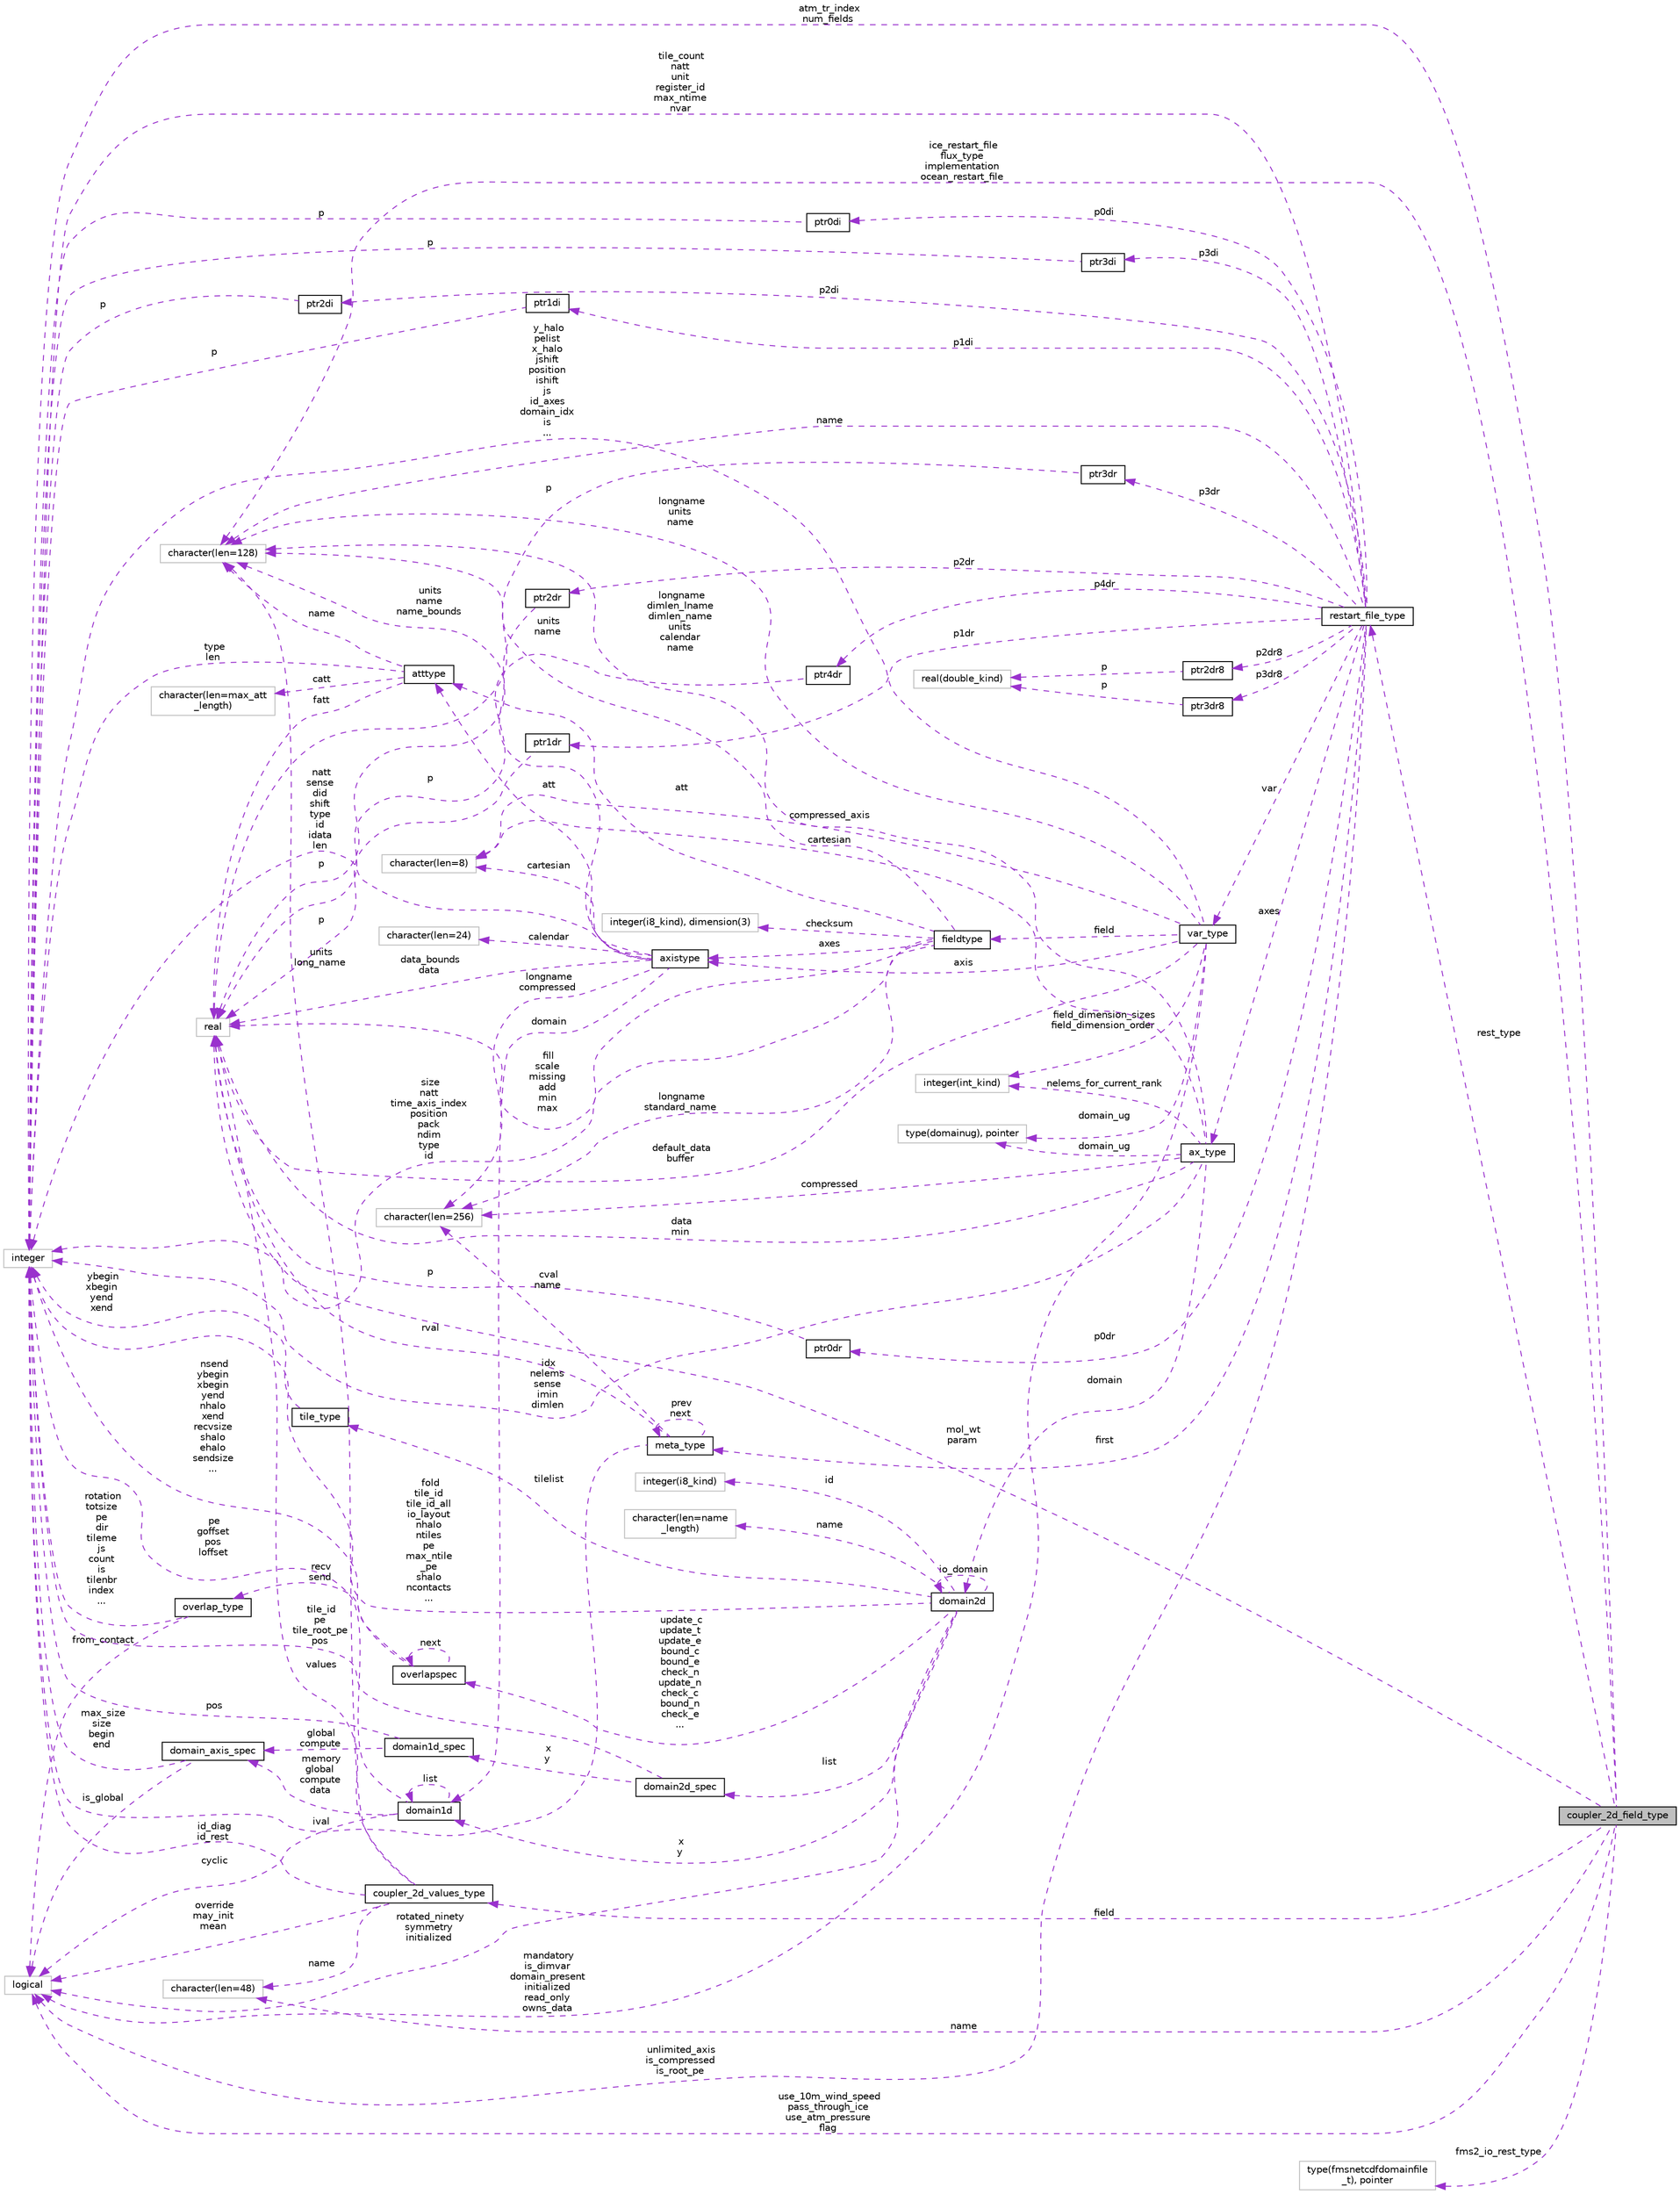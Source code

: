 digraph "coupler_2d_field_type"
{
 // INTERACTIVE_SVG=YES
 // LATEX_PDF_SIZE
  edge [fontname="Helvetica",fontsize="10",labelfontname="Helvetica",labelfontsize="10"];
  node [fontname="Helvetica",fontsize="10",shape=record];
  rankdir="LR";
  Node1 [label="coupler_2d_field_type",height=0.2,width=0.4,color="black", fillcolor="grey75", style="filled", fontcolor="black",tooltip="Coupler data for 2D fields."];
  Node2 -> Node1 [dir="back",color="darkorchid3",fontsize="10",style="dashed",label=" use_10m_wind_speed\npass_through_ice\nuse_atm_pressure\nflag" ,fontname="Helvetica"];
  Node2 [label="logical",height=0.2,width=0.4,color="grey75", fillcolor="white", style="filled",tooltip=" "];
  Node3 -> Node1 [dir="back",color="darkorchid3",fontsize="10",style="dashed",label=" rest_type" ,fontname="Helvetica"];
  Node3 [label="restart_file_type",height=0.2,width=0.4,color="black", fillcolor="white", style="filled",URL="$group__fms__io__mod.html#structfms__io__mod_1_1restart__file__type",tooltip=" "];
  Node4 -> Node3 [dir="back",color="darkorchid3",fontsize="10",style="dashed",label=" p2dr8" ,fontname="Helvetica"];
  Node4 [label="ptr2dr8",height=0.2,width=0.4,color="black", fillcolor="white", style="filled",URL="$group__fms__io__mod.html#structfms__io__mod_1_1ptr2dr8",tooltip=" "];
  Node5 -> Node4 [dir="back",color="darkorchid3",fontsize="10",style="dashed",label=" p" ,fontname="Helvetica"];
  Node5 [label="real(double_kind)",height=0.2,width=0.4,color="grey75", fillcolor="white", style="filled",tooltip=" "];
  Node2 -> Node3 [dir="back",color="darkorchid3",fontsize="10",style="dashed",label=" unlimited_axis\nis_compressed\nis_root_pe" ,fontname="Helvetica"];
  Node6 -> Node3 [dir="back",color="darkorchid3",fontsize="10",style="dashed",label=" p3dr8" ,fontname="Helvetica"];
  Node6 [label="ptr3dr8",height=0.2,width=0.4,color="black", fillcolor="white", style="filled",URL="$group__fms__io__mod.html#structfms__io__mod_1_1ptr3dr8",tooltip=" "];
  Node5 -> Node6 [dir="back",color="darkorchid3",fontsize="10",style="dashed",label=" p" ,fontname="Helvetica"];
  Node7 -> Node3 [dir="back",color="darkorchid3",fontsize="10",style="dashed",label=" p1dr" ,fontname="Helvetica"];
  Node7 [label="ptr1dr",height=0.2,width=0.4,color="black", fillcolor="white", style="filled",URL="$group__fms__io__mod.html#structfms__io__mod_1_1ptr1dr",tooltip=" "];
  Node8 -> Node7 [dir="back",color="darkorchid3",fontsize="10",style="dashed",label=" p" ,fontname="Helvetica"];
  Node8 [label="real",height=0.2,width=0.4,color="grey75", fillcolor="white", style="filled",tooltip=" "];
  Node9 -> Node3 [dir="back",color="darkorchid3",fontsize="10",style="dashed",label=" p0dr" ,fontname="Helvetica"];
  Node9 [label="ptr0dr",height=0.2,width=0.4,color="black", fillcolor="white", style="filled",URL="$group__fms__io__mod.html#structfms__io__mod_1_1ptr0dr",tooltip=" "];
  Node8 -> Node9 [dir="back",color="darkorchid3",fontsize="10",style="dashed",label=" p" ,fontname="Helvetica"];
  Node10 -> Node3 [dir="back",color="darkorchid3",fontsize="10",style="dashed",label=" first" ,fontname="Helvetica"];
  Node10 [label="meta_type",height=0.2,width=0.4,color="black", fillcolor="white", style="filled",URL="$group__fms__io__mod.html#structfms__io__mod_1_1meta__type",tooltip=" "];
  Node10 -> Node10 [dir="back",color="darkorchid3",fontsize="10",style="dashed",label=" prev\nnext" ,fontname="Helvetica"];
  Node11 -> Node10 [dir="back",color="darkorchid3",fontsize="10",style="dashed",label=" cval\nname" ,fontname="Helvetica"];
  Node11 [label="character(len=256)",height=0.2,width=0.4,color="grey75", fillcolor="white", style="filled",tooltip=" "];
  Node12 -> Node10 [dir="back",color="darkorchid3",fontsize="10",style="dashed",label=" ival" ,fontname="Helvetica"];
  Node12 [label="integer",height=0.2,width=0.4,color="grey75", fillcolor="white", style="filled",tooltip=" "];
  Node8 -> Node10 [dir="back",color="darkorchid3",fontsize="10",style="dashed",label=" rval" ,fontname="Helvetica"];
  Node13 -> Node3 [dir="back",color="darkorchid3",fontsize="10",style="dashed",label=" p3dr" ,fontname="Helvetica"];
  Node13 [label="ptr3dr",height=0.2,width=0.4,color="black", fillcolor="white", style="filled",URL="$group__fms__io__mod.html#structfms__io__mod_1_1ptr3dr",tooltip=" "];
  Node8 -> Node13 [dir="back",color="darkorchid3",fontsize="10",style="dashed",label=" p" ,fontname="Helvetica"];
  Node14 -> Node3 [dir="back",color="darkorchid3",fontsize="10",style="dashed",label=" p2dr" ,fontname="Helvetica"];
  Node14 [label="ptr2dr",height=0.2,width=0.4,color="black", fillcolor="white", style="filled",URL="$group__fms__io__mod.html#structfms__io__mod_1_1ptr2dr",tooltip=" "];
  Node8 -> Node14 [dir="back",color="darkorchid3",fontsize="10",style="dashed",label=" p" ,fontname="Helvetica"];
  Node15 -> Node3 [dir="back",color="darkorchid3",fontsize="10",style="dashed",label=" p4dr" ,fontname="Helvetica"];
  Node15 [label="ptr4dr",height=0.2,width=0.4,color="black", fillcolor="white", style="filled",URL="$group__fms__io__mod.html#structfms__io__mod_1_1ptr4dr",tooltip=" "];
  Node8 -> Node15 [dir="back",color="darkorchid3",fontsize="10",style="dashed",label=" p" ,fontname="Helvetica"];
  Node16 -> Node3 [dir="back",color="darkorchid3",fontsize="10",style="dashed",label=" axes" ,fontname="Helvetica"];
  Node16 [label="ax_type",height=0.2,width=0.4,color="black", fillcolor="white", style="filled",URL="$group__fms__io__mod.html#structfms__io__mod_1_1ax__type",tooltip=" "];
  Node17 -> Node16 [dir="back",color="darkorchid3",fontsize="10",style="dashed",label=" domain_ug" ,fontname="Helvetica"];
  Node17 [label="type(domainug), pointer",height=0.2,width=0.4,color="grey75", fillcolor="white", style="filled",tooltip=" "];
  Node18 -> Node16 [dir="back",color="darkorchid3",fontsize="10",style="dashed",label=" domain" ,fontname="Helvetica"];
  Node18 [label="domain2d",height=0.2,width=0.4,color="black", fillcolor="white", style="filled",URL="$group__mpp__domains__mod.html#structmpp__domains__mod_1_1domain2d",tooltip="The domain2D type contains all the necessary information to define the global, compute and data domai..."];
  Node2 -> Node18 [dir="back",color="darkorchid3",fontsize="10",style="dashed",label=" rotated_ninety\nsymmetry\ninitialized" ,fontname="Helvetica"];
  Node19 -> Node18 [dir="back",color="darkorchid3",fontsize="10",style="dashed",label=" x\ny" ,fontname="Helvetica"];
  Node19 [label="domain1d",height=0.2,width=0.4,color="black", fillcolor="white", style="filled",URL="$group__mpp__domains__mod.html#structmpp__domains__mod_1_1domain1d",tooltip="One dimensional domain used to manage shared data access between pes."];
  Node2 -> Node19 [dir="back",color="darkorchid3",fontsize="10",style="dashed",label=" cyclic" ,fontname="Helvetica"];
  Node19 -> Node19 [dir="back",color="darkorchid3",fontsize="10",style="dashed",label=" list" ,fontname="Helvetica"];
  Node20 -> Node19 [dir="back",color="darkorchid3",fontsize="10",style="dashed",label=" memory\nglobal\ncompute\ndata" ,fontname="Helvetica"];
  Node20 [label="domain_axis_spec",height=0.2,width=0.4,color="black", fillcolor="white", style="filled",URL="$group__mpp__domains__mod.html#structmpp__domains__mod_1_1domain__axis__spec",tooltip="Used to specify index limits along an axis of a domain."];
  Node2 -> Node20 [dir="back",color="darkorchid3",fontsize="10",style="dashed",label=" is_global" ,fontname="Helvetica"];
  Node12 -> Node20 [dir="back",color="darkorchid3",fontsize="10",style="dashed",label=" max_size\nsize\nbegin\nend" ,fontname="Helvetica"];
  Node12 -> Node19 [dir="back",color="darkorchid3",fontsize="10",style="dashed",label=" pe\ngoffset\npos\nloffset" ,fontname="Helvetica"];
  Node21 -> Node18 [dir="back",color="darkorchid3",fontsize="10",style="dashed",label=" id" ,fontname="Helvetica"];
  Node21 [label="integer(i8_kind)",height=0.2,width=0.4,color="grey75", fillcolor="white", style="filled",tooltip=" "];
  Node18 -> Node18 [dir="back",color="darkorchid3",fontsize="10",style="dashed",label=" io_domain" ,fontname="Helvetica"];
  Node22 -> Node18 [dir="back",color="darkorchid3",fontsize="10",style="dashed",label=" update_c\nupdate_t\nupdate_e\nbound_c\nbound_e\ncheck_n\nupdate_n\ncheck_c\nbound_n\ncheck_e\n..." ,fontname="Helvetica"];
  Node22 [label="overlapspec",height=0.2,width=0.4,color="black", fillcolor="white", style="filled",URL="$group__mpp__domains__mod.html#structmpp__domains__mod_1_1overlapspec",tooltip="Private type for overlap specifications."];
  Node23 -> Node22 [dir="back",color="darkorchid3",fontsize="10",style="dashed",label=" recv\nsend" ,fontname="Helvetica"];
  Node23 [label="overlap_type",height=0.2,width=0.4,color="black", fillcolor="white", style="filled",URL="$group__mpp__domains__mod.html#structmpp__domains__mod_1_1overlap__type",tooltip="Type for overlapping data."];
  Node2 -> Node23 [dir="back",color="darkorchid3",fontsize="10",style="dashed",label=" from_contact" ,fontname="Helvetica"];
  Node12 -> Node23 [dir="back",color="darkorchid3",fontsize="10",style="dashed",label=" rotation\ntotsize\npe\ndir\ntileme\njs\ncount\nis\ntilenbr\nindex\n..." ,fontname="Helvetica"];
  Node22 -> Node22 [dir="back",color="darkorchid3",fontsize="10",style="dashed",label=" next" ,fontname="Helvetica"];
  Node12 -> Node22 [dir="back",color="darkorchid3",fontsize="10",style="dashed",label=" nsend\nybegin\nxbegin\nyend\nnhalo\nxend\nrecvsize\nshalo\nehalo\nsendsize\n..." ,fontname="Helvetica"];
  Node24 -> Node18 [dir="back",color="darkorchid3",fontsize="10",style="dashed",label=" list" ,fontname="Helvetica"];
  Node24 [label="domain2d_spec",height=0.2,width=0.4,color="black", fillcolor="white", style="filled",URL="$group__mpp__domains__mod.html#structmpp__domains__mod_1_1domain2d__spec",tooltip="Private type to specify multiple index limits and pe information for a 2D domain."];
  Node25 -> Node24 [dir="back",color="darkorchid3",fontsize="10",style="dashed",label=" x\ny" ,fontname="Helvetica"];
  Node25 [label="domain1d_spec",height=0.2,width=0.4,color="black", fillcolor="white", style="filled",URL="$group__mpp__domains__mod.html#structmpp__domains__mod_1_1domain1d__spec",tooltip="A private type used to specify index limits for a domain decomposition."];
  Node20 -> Node25 [dir="back",color="darkorchid3",fontsize="10",style="dashed",label=" global\ncompute" ,fontname="Helvetica"];
  Node12 -> Node25 [dir="back",color="darkorchid3",fontsize="10",style="dashed",label=" pos" ,fontname="Helvetica"];
  Node12 -> Node24 [dir="back",color="darkorchid3",fontsize="10",style="dashed",label=" tile_id\npe\ntile_root_pe\npos" ,fontname="Helvetica"];
  Node26 -> Node18 [dir="back",color="darkorchid3",fontsize="10",style="dashed",label=" tilelist" ,fontname="Helvetica"];
  Node26 [label="tile_type",height=0.2,width=0.4,color="black", fillcolor="white", style="filled",URL="$group__mpp__domains__mod.html#structmpp__domains__mod_1_1tile__type",tooltip="Upper and lower x and y bounds for a tile."];
  Node12 -> Node26 [dir="back",color="darkorchid3",fontsize="10",style="dashed",label=" ybegin\nxbegin\nyend\nxend" ,fontname="Helvetica"];
  Node12 -> Node18 [dir="back",color="darkorchid3",fontsize="10",style="dashed",label=" fold\ntile_id\ntile_id_all\nio_layout\nnhalo\nntiles\npe\nmax_ntile\l_pe\nshalo\nncontacts\n..." ,fontname="Helvetica"];
  Node27 -> Node18 [dir="back",color="darkorchid3",fontsize="10",style="dashed",label=" name" ,fontname="Helvetica"];
  Node27 [label="character(len=name\l_length)",height=0.2,width=0.4,color="grey75", fillcolor="white", style="filled",tooltip=" "];
  Node11 -> Node16 [dir="back",color="darkorchid3",fontsize="10",style="dashed",label=" compressed" ,fontname="Helvetica"];
  Node28 -> Node16 [dir="back",color="darkorchid3",fontsize="10",style="dashed",label=" nelems_for_current_rank" ,fontname="Helvetica"];
  Node28 [label="integer(int_kind)",height=0.2,width=0.4,color="grey75", fillcolor="white", style="filled",tooltip=" "];
  Node29 -> Node16 [dir="back",color="darkorchid3",fontsize="10",style="dashed",label=" cartesian" ,fontname="Helvetica"];
  Node29 [label="character(len=8)",height=0.2,width=0.4,color="grey75", fillcolor="white", style="filled",tooltip=" "];
  Node30 -> Node16 [dir="back",color="darkorchid3",fontsize="10",style="dashed",label=" longname\ndimlen_lname\ndimlen_name\nunits\ncalendar\nname" ,fontname="Helvetica"];
  Node30 [label="character(len=128)",height=0.2,width=0.4,color="grey75", fillcolor="white", style="filled",tooltip=" "];
  Node8 -> Node16 [dir="back",color="darkorchid3",fontsize="10",style="dashed",label=" data\nmin" ,fontname="Helvetica"];
  Node12 -> Node16 [dir="back",color="darkorchid3",fontsize="10",style="dashed",label=" idx\nnelems\nsense\nimin\ndimlen" ,fontname="Helvetica"];
  Node31 -> Node3 [dir="back",color="darkorchid3",fontsize="10",style="dashed",label=" p1di" ,fontname="Helvetica"];
  Node31 [label="ptr1di",height=0.2,width=0.4,color="black", fillcolor="white", style="filled",URL="$group__fms__io__mod.html#structfms__io__mod_1_1ptr1di",tooltip=" "];
  Node12 -> Node31 [dir="back",color="darkorchid3",fontsize="10",style="dashed",label=" p" ,fontname="Helvetica"];
  Node32 -> Node3 [dir="back",color="darkorchid3",fontsize="10",style="dashed",label=" var" ,fontname="Helvetica"];
  Node32 [label="var_type",height=0.2,width=0.4,color="black", fillcolor="white", style="filled",URL="$group__fms__io__mod.html#structfms__io__mod_1_1var__type",tooltip=" "];
  Node2 -> Node32 [dir="back",color="darkorchid3",fontsize="10",style="dashed",label=" mandatory\nis_dimvar\ndomain_present\ninitialized\nread_only\nowns_data" ,fontname="Helvetica"];
  Node17 -> Node32 [dir="back",color="darkorchid3",fontsize="10",style="dashed",label=" domain_ug" ,fontname="Helvetica"];
  Node33 -> Node32 [dir="back",color="darkorchid3",fontsize="10",style="dashed",label=" field" ,fontname="Helvetica"];
  Node33 [label="fieldtype",height=0.2,width=0.4,color="black", fillcolor="white", style="filled",URL="$group__mpp__io__mod.html#structmpp__io__mod_1_1fieldtype",tooltip=" "];
  Node34 -> Node33 [dir="back",color="darkorchid3",fontsize="10",style="dashed",label=" checksum" ,fontname="Helvetica"];
  Node34 [label="integer(i8_kind), dimension(3)",height=0.2,width=0.4,color="grey75", fillcolor="white", style="filled",tooltip=" "];
  Node11 -> Node33 [dir="back",color="darkorchid3",fontsize="10",style="dashed",label=" longname\nstandard_name" ,fontname="Helvetica"];
  Node35 -> Node33 [dir="back",color="darkorchid3",fontsize="10",style="dashed",label=" att" ,fontname="Helvetica"];
  Node35 [label="atttype",height=0.2,width=0.4,color="black", fillcolor="white", style="filled",URL="$group__mpp__io__mod.html#structmpp__io__mod_1_1atttype",tooltip=" "];
  Node30 -> Node35 [dir="back",color="darkorchid3",fontsize="10",style="dashed",label=" name" ,fontname="Helvetica"];
  Node8 -> Node35 [dir="back",color="darkorchid3",fontsize="10",style="dashed",label=" fatt" ,fontname="Helvetica"];
  Node12 -> Node35 [dir="back",color="darkorchid3",fontsize="10",style="dashed",label=" type\nlen" ,fontname="Helvetica"];
  Node36 -> Node35 [dir="back",color="darkorchid3",fontsize="10",style="dashed",label=" catt" ,fontname="Helvetica"];
  Node36 [label="character(len=max_att\l_length)",height=0.2,width=0.4,color="grey75", fillcolor="white", style="filled",tooltip=" "];
  Node37 -> Node33 [dir="back",color="darkorchid3",fontsize="10",style="dashed",label=" axes" ,fontname="Helvetica"];
  Node37 [label="axistype",height=0.2,width=0.4,color="black", fillcolor="white", style="filled",URL="$group__mpp__io__mod.html#structmpp__io__mod_1_1axistype",tooltip=" "];
  Node19 -> Node37 [dir="back",color="darkorchid3",fontsize="10",style="dashed",label=" domain" ,fontname="Helvetica"];
  Node11 -> Node37 [dir="back",color="darkorchid3",fontsize="10",style="dashed",label=" longname\ncompressed" ,fontname="Helvetica"];
  Node35 -> Node37 [dir="back",color="darkorchid3",fontsize="10",style="dashed",label=" att" ,fontname="Helvetica"];
  Node29 -> Node37 [dir="back",color="darkorchid3",fontsize="10",style="dashed",label=" cartesian" ,fontname="Helvetica"];
  Node30 -> Node37 [dir="back",color="darkorchid3",fontsize="10",style="dashed",label=" units\nname\nname_bounds" ,fontname="Helvetica"];
  Node8 -> Node37 [dir="back",color="darkorchid3",fontsize="10",style="dashed",label=" data_bounds\ndata" ,fontname="Helvetica"];
  Node12 -> Node37 [dir="back",color="darkorchid3",fontsize="10",style="dashed",label=" natt\nsense\ndid\nshift\ntype\nid\nidata\nlen" ,fontname="Helvetica"];
  Node38 -> Node37 [dir="back",color="darkorchid3",fontsize="10",style="dashed",label=" calendar" ,fontname="Helvetica"];
  Node38 [label="character(len=24)",height=0.2,width=0.4,color="grey75", fillcolor="white", style="filled",tooltip=" "];
  Node30 -> Node33 [dir="back",color="darkorchid3",fontsize="10",style="dashed",label=" units\nname" ,fontname="Helvetica"];
  Node12 -> Node33 [dir="back",color="darkorchid3",fontsize="10",style="dashed",label=" size\nnatt\ntime_axis_index\nposition\npack\nndim\ntype\nid" ,fontname="Helvetica"];
  Node8 -> Node33 [dir="back",color="darkorchid3",fontsize="10",style="dashed",label=" fill\nscale\nmissing\nadd\nmin\nmax" ,fontname="Helvetica"];
  Node28 -> Node32 [dir="back",color="darkorchid3",fontsize="10",style="dashed",label=" field_dimension_sizes\nfield_dimension_order" ,fontname="Helvetica"];
  Node37 -> Node32 [dir="back",color="darkorchid3",fontsize="10",style="dashed",label=" axis" ,fontname="Helvetica"];
  Node29 -> Node32 [dir="back",color="darkorchid3",fontsize="10",style="dashed",label=" compressed_axis" ,fontname="Helvetica"];
  Node30 -> Node32 [dir="back",color="darkorchid3",fontsize="10",style="dashed",label=" longname\nunits\nname" ,fontname="Helvetica"];
  Node12 -> Node32 [dir="back",color="darkorchid3",fontsize="10",style="dashed",label=" y_halo\npelist\nx_halo\njshift\nposition\nishift\njs\nid_axes\ndomain_idx\nis\n..." ,fontname="Helvetica"];
  Node8 -> Node32 [dir="back",color="darkorchid3",fontsize="10",style="dashed",label=" default_data\nbuffer" ,fontname="Helvetica"];
  Node39 -> Node3 [dir="back",color="darkorchid3",fontsize="10",style="dashed",label=" p0di" ,fontname="Helvetica"];
  Node39 [label="ptr0di",height=0.2,width=0.4,color="black", fillcolor="white", style="filled",URL="$group__fms__io__mod.html#structfms__io__mod_1_1ptr0di",tooltip=" "];
  Node12 -> Node39 [dir="back",color="darkorchid3",fontsize="10",style="dashed",label=" p" ,fontname="Helvetica"];
  Node40 -> Node3 [dir="back",color="darkorchid3",fontsize="10",style="dashed",label=" p3di" ,fontname="Helvetica"];
  Node40 [label="ptr3di",height=0.2,width=0.4,color="black", fillcolor="white", style="filled",URL="$group__fms__io__mod.html#structfms__io__mod_1_1ptr3di",tooltip=" "];
  Node12 -> Node40 [dir="back",color="darkorchid3",fontsize="10",style="dashed",label=" p" ,fontname="Helvetica"];
  Node30 -> Node3 [dir="back",color="darkorchid3",fontsize="10",style="dashed",label=" name" ,fontname="Helvetica"];
  Node41 -> Node3 [dir="back",color="darkorchid3",fontsize="10",style="dashed",label=" p2di" ,fontname="Helvetica"];
  Node41 [label="ptr2di",height=0.2,width=0.4,color="black", fillcolor="white", style="filled",URL="$group__fms__io__mod.html#structfms__io__mod_1_1ptr2di",tooltip=" "];
  Node12 -> Node41 [dir="back",color="darkorchid3",fontsize="10",style="dashed",label=" p" ,fontname="Helvetica"];
  Node12 -> Node3 [dir="back",color="darkorchid3",fontsize="10",style="dashed",label=" tile_count\nnatt\nunit\nregister_id\nmax_ntime\nnvar" ,fontname="Helvetica"];
  Node42 -> Node1 [dir="back",color="darkorchid3",fontsize="10",style="dashed",label=" field" ,fontname="Helvetica"];
  Node42 [label="coupler_2d_values_type",height=0.2,width=0.4,color="black", fillcolor="white", style="filled",URL="$group__coupler__types__mod.html#structcoupler__types__mod_1_1coupler__2d__values__type",tooltip="Coupler data for 2D values."];
  Node2 -> Node42 [dir="back",color="darkorchid3",fontsize="10",style="dashed",label=" override\nmay_init\nmean" ,fontname="Helvetica"];
  Node43 -> Node42 [dir="back",color="darkorchid3",fontsize="10",style="dashed",label=" name" ,fontname="Helvetica"];
  Node43 [label="character(len=48)",height=0.2,width=0.4,color="grey75", fillcolor="white", style="filled",tooltip=" "];
  Node30 -> Node42 [dir="back",color="darkorchid3",fontsize="10",style="dashed",label=" units\nlong_name" ,fontname="Helvetica"];
  Node12 -> Node42 [dir="back",color="darkorchid3",fontsize="10",style="dashed",label=" id_diag\nid_rest" ,fontname="Helvetica"];
  Node8 -> Node42 [dir="back",color="darkorchid3",fontsize="10",style="dashed",label=" values" ,fontname="Helvetica"];
  Node43 -> Node1 [dir="back",color="darkorchid3",fontsize="10",style="dashed",label=" name" ,fontname="Helvetica"];
  Node30 -> Node1 [dir="back",color="darkorchid3",fontsize="10",style="dashed",label=" ice_restart_file\nflux_type\nimplementation\nocean_restart_file" ,fontname="Helvetica"];
  Node44 -> Node1 [dir="back",color="darkorchid3",fontsize="10",style="dashed",label=" fms2_io_rest_type" ,fontname="Helvetica"];
  Node44 [label="type(fmsnetcdfdomainfile\l_t), pointer",height=0.2,width=0.4,color="grey75", fillcolor="white", style="filled",tooltip=" "];
  Node8 -> Node1 [dir="back",color="darkorchid3",fontsize="10",style="dashed",label=" mol_wt\nparam" ,fontname="Helvetica"];
  Node12 -> Node1 [dir="back",color="darkorchid3",fontsize="10",style="dashed",label=" atm_tr_index\nnum_fields" ,fontname="Helvetica"];
}
